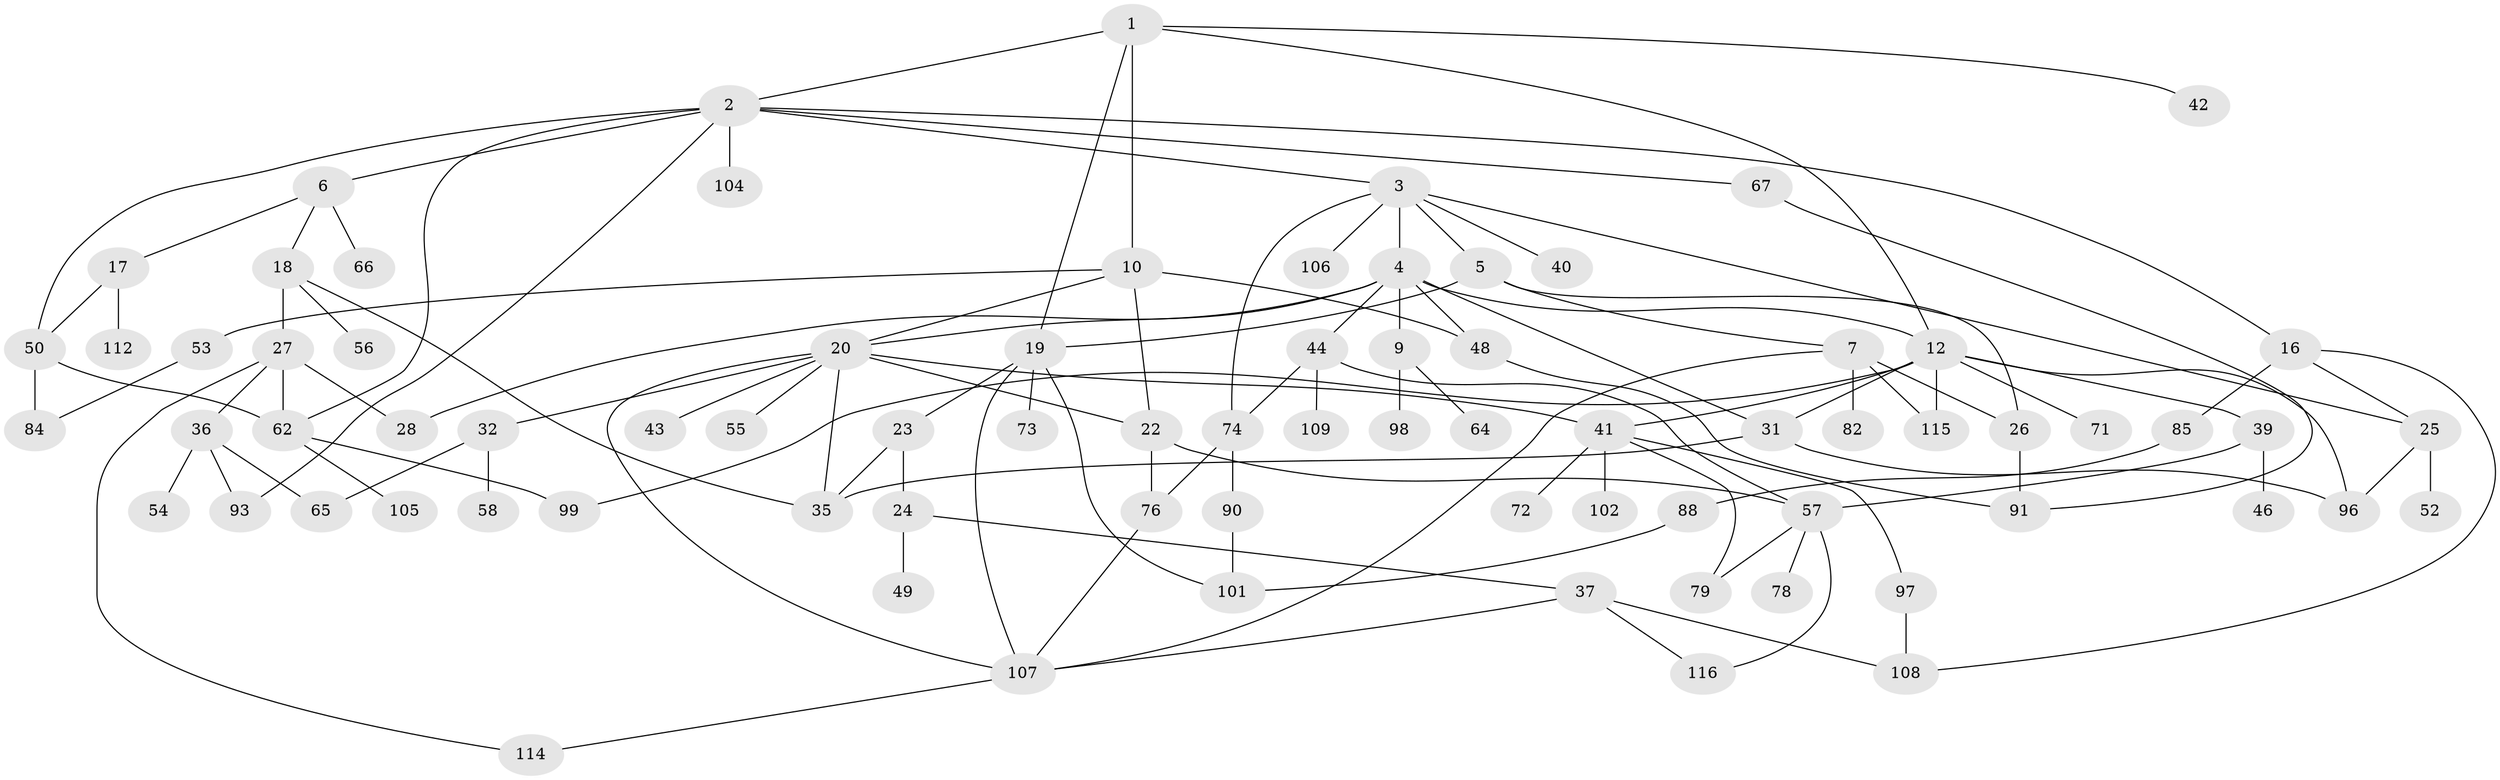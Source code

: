 // original degree distribution, {3: 0.19827586206896552, 7: 0.008620689655172414, 6: 0.04310344827586207, 4: 0.1896551724137931, 2: 0.2672413793103448, 5: 0.05172413793103448, 1: 0.2413793103448276}
// Generated by graph-tools (version 1.1) at 2025/41/03/06/25 10:41:29]
// undirected, 79 vertices, 118 edges
graph export_dot {
graph [start="1"]
  node [color=gray90,style=filled];
  1 [super="+15"];
  2 [super="+30"];
  3 [super="+14"];
  4 [super="+11"];
  5 [super="+8"];
  6 [super="+13"];
  7 [super="+34"];
  9 [super="+33"];
  10 [super="+38"];
  12 [super="+59"];
  16 [super="+110"];
  17 [super="+94"];
  18;
  19 [super="+47"];
  20 [super="+21"];
  22;
  23;
  24 [super="+29"];
  25 [super="+89"];
  26 [super="+63"];
  27 [super="+60"];
  28 [super="+45"];
  31 [super="+75"];
  32;
  35 [super="+61"];
  36 [super="+77"];
  37 [super="+51"];
  39;
  40;
  41 [super="+68"];
  42;
  43;
  44 [super="+81"];
  46 [super="+69"];
  48;
  49;
  50 [super="+100"];
  52;
  53;
  54;
  55;
  56;
  57 [super="+70"];
  58;
  62 [super="+80"];
  64;
  65 [super="+92"];
  66;
  67 [super="+86"];
  71 [super="+87"];
  72;
  73;
  74 [super="+83"];
  76 [super="+95"];
  78;
  79;
  82;
  84;
  85;
  88;
  90;
  91;
  93;
  96 [super="+113"];
  97;
  98;
  99;
  101 [super="+103"];
  102;
  104;
  105;
  106;
  107 [super="+111"];
  108;
  109;
  112;
  114;
  115;
  116;
  1 -- 2;
  1 -- 10;
  1 -- 42;
  1 -- 19;
  1 -- 12;
  2 -- 3;
  2 -- 6;
  2 -- 16;
  2 -- 50;
  2 -- 67;
  2 -- 104;
  2 -- 93;
  2 -- 62;
  3 -- 4;
  3 -- 5;
  3 -- 25;
  3 -- 106;
  3 -- 40;
  3 -- 74;
  4 -- 9;
  4 -- 12;
  4 -- 44;
  4 -- 48;
  4 -- 28;
  4 -- 31;
  4 -- 20;
  5 -- 7;
  5 -- 26;
  5 -- 19;
  6 -- 18;
  6 -- 17;
  6 -- 66;
  7 -- 82;
  7 -- 115;
  7 -- 107;
  7 -- 26;
  9 -- 98 [weight=2];
  9 -- 64;
  10 -- 20;
  10 -- 22;
  10 -- 48;
  10 -- 53;
  12 -- 39;
  12 -- 96;
  12 -- 115;
  12 -- 99;
  12 -- 71;
  12 -- 31;
  12 -- 41;
  16 -- 85;
  16 -- 108;
  16 -- 25;
  17 -- 112;
  17 -- 50;
  18 -- 27;
  18 -- 56;
  18 -- 35;
  19 -- 23;
  19 -- 101;
  19 -- 73;
  19 -- 107;
  20 -- 22;
  20 -- 41;
  20 -- 55;
  20 -- 107;
  20 -- 32;
  20 -- 43;
  20 -- 35;
  22 -- 57;
  22 -- 76;
  23 -- 24;
  23 -- 35;
  24 -- 37;
  24 -- 49;
  25 -- 52;
  25 -- 96;
  26 -- 91;
  27 -- 28;
  27 -- 36;
  27 -- 62;
  27 -- 114;
  31 -- 35;
  31 -- 96;
  32 -- 58;
  32 -- 65;
  36 -- 54;
  36 -- 65;
  36 -- 93;
  37 -- 116;
  37 -- 107;
  37 -- 108;
  39 -- 46;
  39 -- 57;
  41 -- 97;
  41 -- 102;
  41 -- 72;
  41 -- 79;
  44 -- 109;
  44 -- 74;
  44 -- 57;
  48 -- 91;
  50 -- 62;
  50 -- 84;
  53 -- 84;
  57 -- 78;
  57 -- 116;
  57 -- 79;
  62 -- 105;
  62 -- 99;
  67 -- 91;
  74 -- 76 [weight=2];
  74 -- 90;
  76 -- 107;
  85 -- 88;
  88 -- 101;
  90 -- 101;
  97 -- 108;
  107 -- 114;
}
